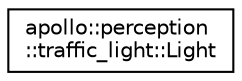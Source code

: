 digraph "Graphical Class Hierarchy"
{
  edge [fontname="Helvetica",fontsize="10",labelfontname="Helvetica",labelfontsize="10"];
  node [fontname="Helvetica",fontsize="10",shape=record];
  rankdir="LR";
  Node1 [label="apollo::perception\l::traffic_light::Light",height=0.2,width=0.4,color="black", fillcolor="white", style="filled",URL="$structapollo_1_1perception_1_1traffic__light_1_1Light.html"];
}
